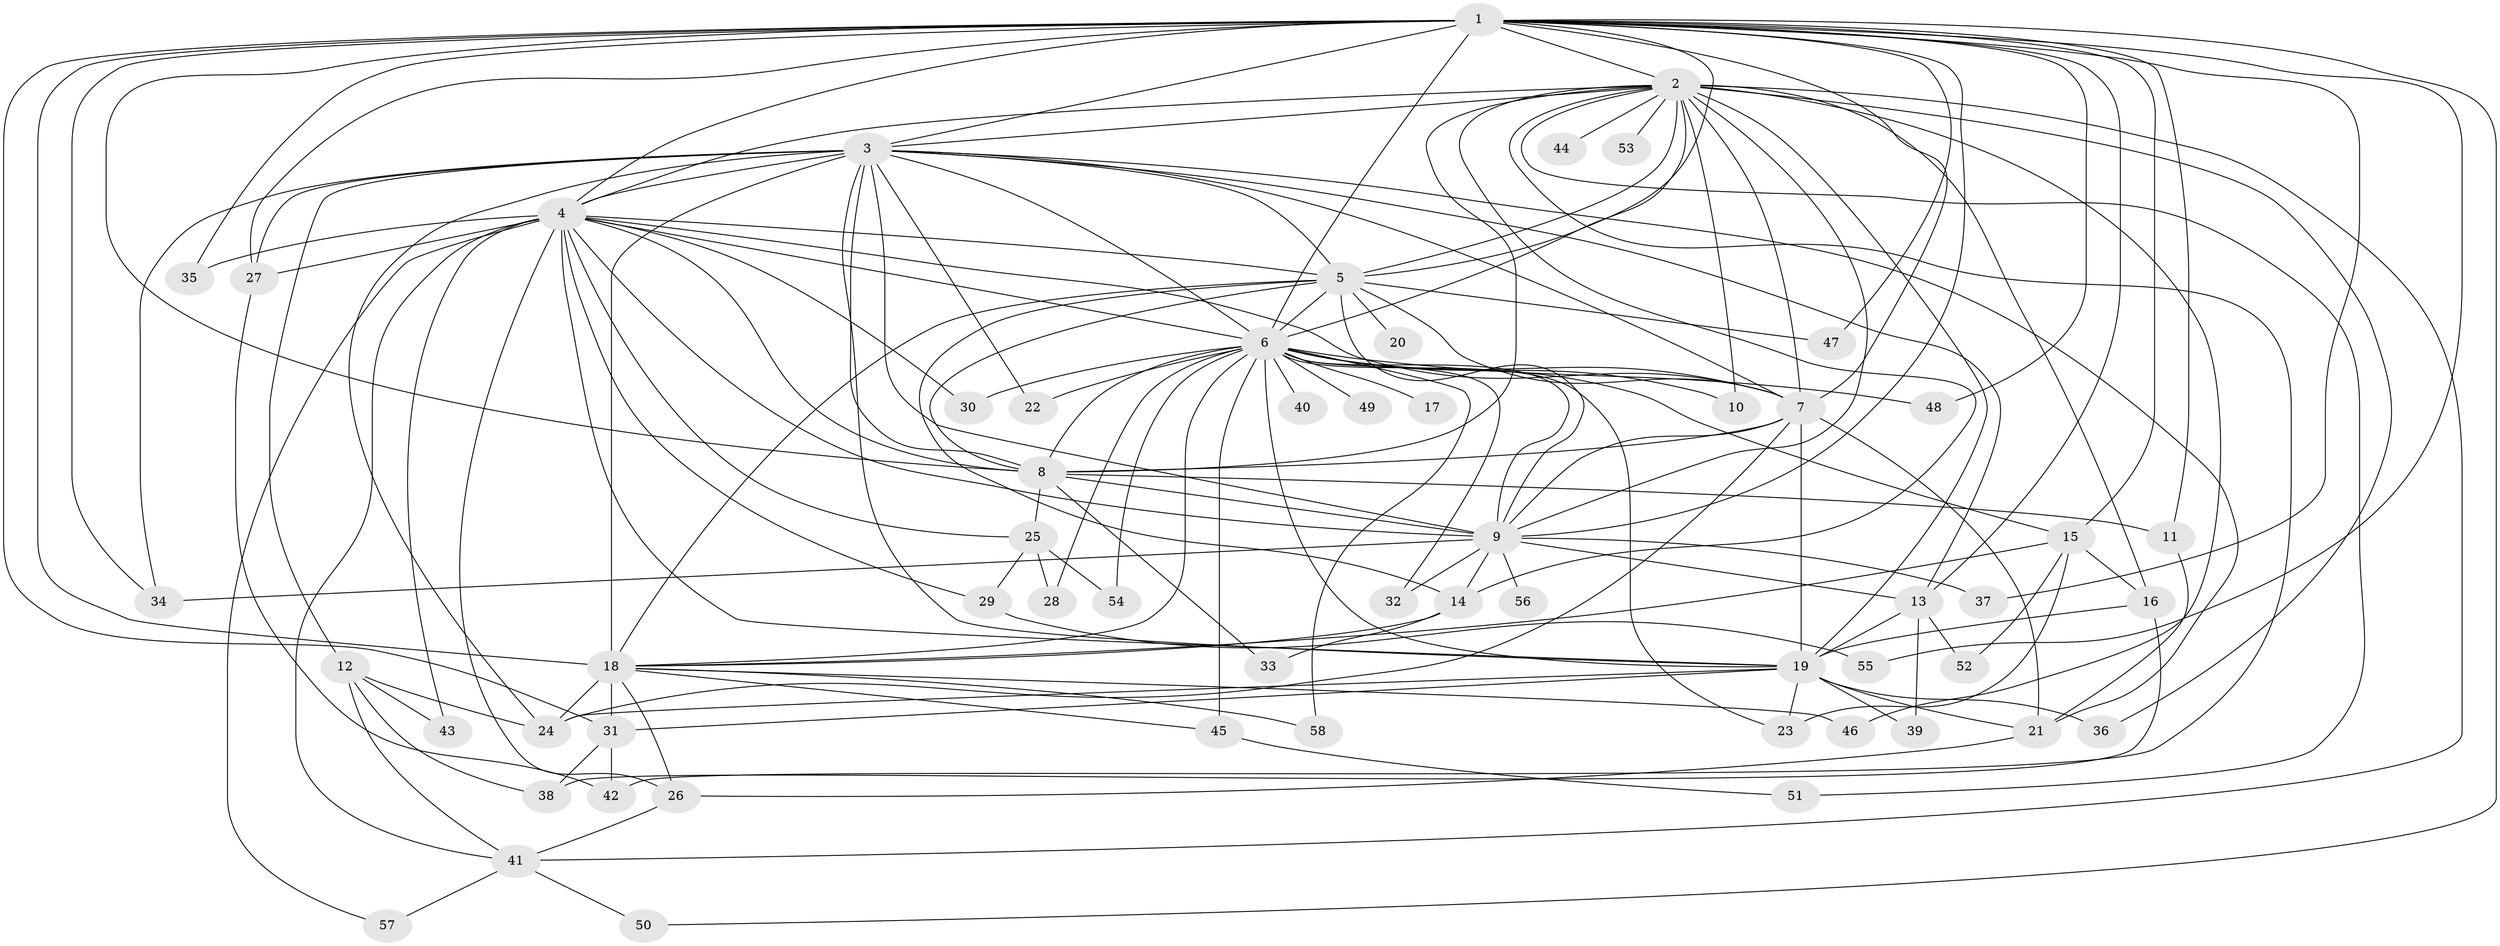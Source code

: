 // original degree distribution, {26: 0.017391304347826087, 27: 0.008695652173913044, 25: 0.008695652173913044, 23: 0.008695652173913044, 14: 0.008695652173913044, 33: 0.008695652173913044, 16: 0.017391304347826087, 19: 0.008695652173913044, 2: 0.5391304347826087, 4: 0.10434782608695652, 7: 0.017391304347826087, 5: 0.05217391304347826, 3: 0.2}
// Generated by graph-tools (version 1.1) at 2025/35/03/09/25 02:35:09]
// undirected, 58 vertices, 151 edges
graph export_dot {
graph [start="1"]
  node [color=gray90,style=filled];
  1;
  2;
  3;
  4;
  5;
  6;
  7;
  8;
  9;
  10;
  11;
  12;
  13;
  14;
  15;
  16;
  17;
  18;
  19;
  20;
  21;
  22;
  23;
  24;
  25;
  26;
  27;
  28;
  29;
  30;
  31;
  32;
  33;
  34;
  35;
  36;
  37;
  38;
  39;
  40;
  41;
  42;
  43;
  44;
  45;
  46;
  47;
  48;
  49;
  50;
  51;
  52;
  53;
  54;
  55;
  56;
  57;
  58;
  1 -- 2 [weight=1.0];
  1 -- 3 [weight=3.0];
  1 -- 4 [weight=2.0];
  1 -- 5 [weight=1.0];
  1 -- 6 [weight=1.0];
  1 -- 7 [weight=1.0];
  1 -- 8 [weight=2.0];
  1 -- 9 [weight=2.0];
  1 -- 11 [weight=1.0];
  1 -- 13 [weight=1.0];
  1 -- 15 [weight=1.0];
  1 -- 18 [weight=1.0];
  1 -- 27 [weight=1.0];
  1 -- 31 [weight=1.0];
  1 -- 34 [weight=1.0];
  1 -- 35 [weight=1.0];
  1 -- 37 [weight=1.0];
  1 -- 47 [weight=1.0];
  1 -- 48 [weight=1.0];
  1 -- 50 [weight=1.0];
  1 -- 55 [weight=1.0];
  2 -- 3 [weight=3.0];
  2 -- 4 [weight=1.0];
  2 -- 5 [weight=2.0];
  2 -- 6 [weight=1.0];
  2 -- 7 [weight=1.0];
  2 -- 8 [weight=1.0];
  2 -- 9 [weight=1.0];
  2 -- 10 [weight=1.0];
  2 -- 14 [weight=1.0];
  2 -- 16 [weight=2.0];
  2 -- 19 [weight=2.0];
  2 -- 36 [weight=1.0];
  2 -- 41 [weight=1.0];
  2 -- 42 [weight=1.0];
  2 -- 44 [weight=1.0];
  2 -- 46 [weight=1.0];
  2 -- 51 [weight=1.0];
  2 -- 53 [weight=1.0];
  3 -- 4 [weight=3.0];
  3 -- 5 [weight=2.0];
  3 -- 6 [weight=2.0];
  3 -- 7 [weight=3.0];
  3 -- 8 [weight=3.0];
  3 -- 9 [weight=3.0];
  3 -- 12 [weight=1.0];
  3 -- 13 [weight=1.0];
  3 -- 18 [weight=8.0];
  3 -- 19 [weight=1.0];
  3 -- 21 [weight=1.0];
  3 -- 22 [weight=1.0];
  3 -- 24 [weight=1.0];
  3 -- 27 [weight=1.0];
  3 -- 34 [weight=1.0];
  4 -- 5 [weight=1.0];
  4 -- 6 [weight=1.0];
  4 -- 7 [weight=1.0];
  4 -- 8 [weight=1.0];
  4 -- 9 [weight=1.0];
  4 -- 19 [weight=4.0];
  4 -- 25 [weight=1.0];
  4 -- 26 [weight=1.0];
  4 -- 27 [weight=1.0];
  4 -- 29 [weight=1.0];
  4 -- 30 [weight=1.0];
  4 -- 35 [weight=1.0];
  4 -- 41 [weight=1.0];
  4 -- 43 [weight=1.0];
  4 -- 57 [weight=1.0];
  5 -- 6 [weight=2.0];
  5 -- 7 [weight=1.0];
  5 -- 8 [weight=1.0];
  5 -- 9 [weight=1.0];
  5 -- 14 [weight=1.0];
  5 -- 18 [weight=1.0];
  5 -- 20 [weight=1.0];
  5 -- 47 [weight=1.0];
  6 -- 7 [weight=1.0];
  6 -- 8 [weight=2.0];
  6 -- 9 [weight=2.0];
  6 -- 10 [weight=1.0];
  6 -- 15 [weight=1.0];
  6 -- 17 [weight=1.0];
  6 -- 18 [weight=1.0];
  6 -- 19 [weight=3.0];
  6 -- 22 [weight=1.0];
  6 -- 23 [weight=1.0];
  6 -- 28 [weight=1.0];
  6 -- 30 [weight=1.0];
  6 -- 32 [weight=1.0];
  6 -- 40 [weight=1.0];
  6 -- 45 [weight=1.0];
  6 -- 48 [weight=1.0];
  6 -- 49 [weight=1.0];
  6 -- 54 [weight=1.0];
  6 -- 58 [weight=1.0];
  7 -- 8 [weight=2.0];
  7 -- 9 [weight=1.0];
  7 -- 19 [weight=12.0];
  7 -- 21 [weight=2.0];
  7 -- 24 [weight=1.0];
  8 -- 9 [weight=1.0];
  8 -- 11 [weight=2.0];
  8 -- 25 [weight=2.0];
  8 -- 33 [weight=1.0];
  9 -- 13 [weight=1.0];
  9 -- 14 [weight=1.0];
  9 -- 32 [weight=1.0];
  9 -- 34 [weight=2.0];
  9 -- 37 [weight=1.0];
  9 -- 56 [weight=1.0];
  11 -- 21 [weight=1.0];
  12 -- 24 [weight=2.0];
  12 -- 38 [weight=1.0];
  12 -- 41 [weight=1.0];
  12 -- 43 [weight=1.0];
  13 -- 19 [weight=1.0];
  13 -- 39 [weight=1.0];
  13 -- 52 [weight=1.0];
  14 -- 18 [weight=1.0];
  14 -- 33 [weight=1.0];
  15 -- 16 [weight=1.0];
  15 -- 18 [weight=2.0];
  15 -- 23 [weight=1.0];
  15 -- 52 [weight=1.0];
  16 -- 19 [weight=1.0];
  16 -- 38 [weight=1.0];
  18 -- 24 [weight=1.0];
  18 -- 26 [weight=1.0];
  18 -- 31 [weight=1.0];
  18 -- 45 [weight=1.0];
  18 -- 46 [weight=1.0];
  18 -- 58 [weight=1.0];
  19 -- 21 [weight=1.0];
  19 -- 23 [weight=1.0];
  19 -- 24 [weight=1.0];
  19 -- 31 [weight=1.0];
  19 -- 36 [weight=2.0];
  19 -- 39 [weight=1.0];
  21 -- 26 [weight=1.0];
  25 -- 28 [weight=1.0];
  25 -- 29 [weight=1.0];
  25 -- 54 [weight=1.0];
  26 -- 41 [weight=1.0];
  27 -- 42 [weight=1.0];
  29 -- 55 [weight=1.0];
  31 -- 38 [weight=1.0];
  31 -- 42 [weight=2.0];
  41 -- 50 [weight=1.0];
  41 -- 57 [weight=1.0];
  45 -- 51 [weight=1.0];
}

